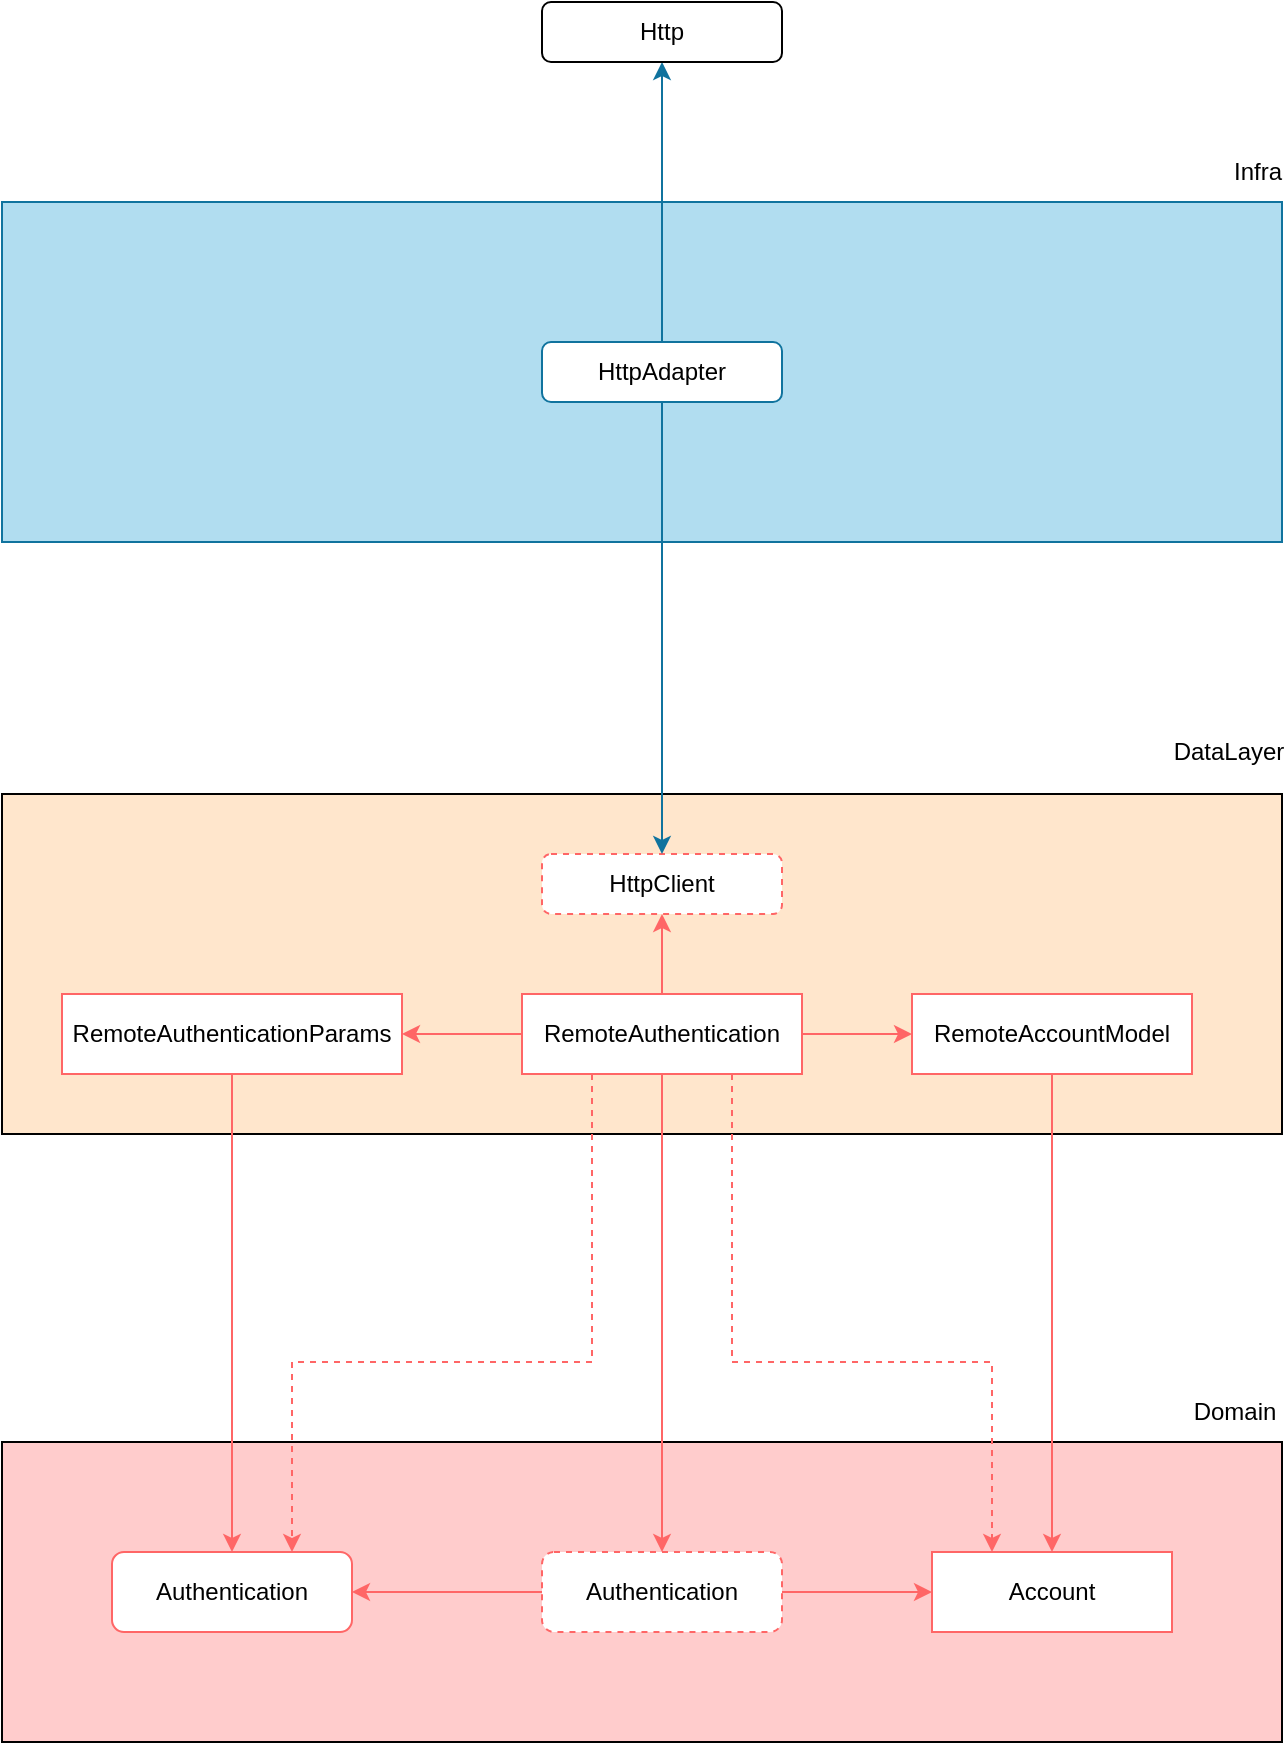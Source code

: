 <mxfile>
    <diagram id="STYTBFTI59UFgUXPEAOC" name="Page-1">
        <mxGraphModel dx="204" dy="1376" grid="1" gridSize="10" guides="1" tooltips="1" connect="1" arrows="1" fold="1" page="1" pageScale="1" pageWidth="827" pageHeight="1169" math="0" shadow="0">
            <root>
                <mxCell id="0"/>
                <mxCell id="1" parent="0"/>
                <mxCell id="2" value="" style="rounded=0;whiteSpace=wrap;html=1;fillColor=#FFE6CC;" parent="1" vertex="1">
                    <mxGeometry x="93" y="-694" width="640" height="170" as="geometry"/>
                </mxCell>
                <mxCell id="4" value="&lt;font color=&quot;#000000&quot;&gt;HttpClient&lt;/font&gt;" style="rounded=1;whiteSpace=wrap;html=1;dashed=1;fillColor=#FFFFFF;strokeColor=#FF6666;" parent="1" vertex="1">
                    <mxGeometry x="363" y="-664" width="120" height="30" as="geometry"/>
                </mxCell>
                <mxCell id="8" style="edgeStyle=none;html=1;entryX=0.5;entryY=1;entryDx=0;entryDy=0;strokeColor=#FF6666;" parent="1" source="6" target="4" edge="1">
                    <mxGeometry relative="1" as="geometry"/>
                </mxCell>
                <mxCell id="24" style="edgeStyle=none;rounded=0;html=1;exitX=0;exitY=0.5;exitDx=0;exitDy=0;entryX=1;entryY=0.5;entryDx=0;entryDy=0;strokeColor=#FF6666;" edge="1" parent="1" source="6" target="17">
                    <mxGeometry relative="1" as="geometry"/>
                </mxCell>
                <mxCell id="25" style="edgeStyle=none;rounded=0;html=1;strokeColor=#FF6666;" edge="1" parent="1" source="6" target="18">
                    <mxGeometry relative="1" as="geometry"/>
                </mxCell>
                <mxCell id="6" value="&lt;font color=&quot;#000000&quot;&gt;RemoteAuthentication&lt;/font&gt;" style="rounded=0;whiteSpace=wrap;html=1;fillColor=#FFFFFF;strokeColor=#FF6666;" parent="1" vertex="1">
                    <mxGeometry x="353" y="-594" width="140" height="40" as="geometry"/>
                </mxCell>
                <mxCell id="10" value="" style="rounded=0;whiteSpace=wrap;html=1;fillColor=#FFCCCC;" parent="1" vertex="1">
                    <mxGeometry x="93" y="-370" width="640" height="150" as="geometry"/>
                </mxCell>
                <mxCell id="9" value="DataLayer" style="text;html=1;strokeColor=none;fillColor=none;align=center;verticalAlign=middle;whiteSpace=wrap;rounded=0;" parent="1" vertex="1">
                    <mxGeometry x="678" y="-730" width="57" height="30" as="geometry"/>
                </mxCell>
                <mxCell id="16" style="edgeStyle=none;html=1;exitX=1;exitY=0.5;exitDx=0;exitDy=0;entryX=0;entryY=0.5;entryDx=0;entryDy=0;strokeColor=#FF6666;" parent="1" source="11" target="12" edge="1">
                    <mxGeometry relative="1" as="geometry"/>
                </mxCell>
                <mxCell id="27" style="edgeStyle=none;rounded=0;html=1;entryX=1;entryY=0.5;entryDx=0;entryDy=0;strokeColor=#FF6666;" edge="1" parent="1" source="11" target="19">
                    <mxGeometry relative="1" as="geometry"/>
                </mxCell>
                <mxCell id="11" value="&lt;font color=&quot;#000000&quot;&gt;Authentication&lt;/font&gt;" style="rounded=1;whiteSpace=wrap;html=1;strokeColor=#FF6666;fillColor=#FFFFFF;dashed=1;" parent="1" vertex="1">
                    <mxGeometry x="363" y="-315" width="120" height="40" as="geometry"/>
                </mxCell>
                <mxCell id="12" value="&lt;font color=&quot;#000000&quot;&gt;Account&lt;/font&gt;" style="rounded=0;whiteSpace=wrap;html=1;fillColor=#FFFFFF;strokeColor=#FF6666;" parent="1" vertex="1">
                    <mxGeometry x="558" y="-315" width="120" height="40" as="geometry"/>
                </mxCell>
                <mxCell id="14" style="edgeStyle=none;html=1;exitX=0.75;exitY=1;exitDx=0;exitDy=0;entryX=0.25;entryY=0;entryDx=0;entryDy=0;strokeColor=#FF6666;rounded=0;dashed=1;" parent="1" source="6" target="12" edge="1">
                    <mxGeometry relative="1" as="geometry">
                        <Array as="points">
                            <mxPoint x="458" y="-410"/>
                            <mxPoint x="588" y="-410"/>
                        </Array>
                    </mxGeometry>
                </mxCell>
                <mxCell id="15" value="Domain" style="text;html=1;strokeColor=none;fillColor=none;align=center;verticalAlign=middle;whiteSpace=wrap;rounded=0;" parent="1" vertex="1">
                    <mxGeometry x="686" y="-400" width="47" height="30" as="geometry"/>
                </mxCell>
                <mxCell id="22" style="edgeStyle=none;rounded=0;html=1;exitX=0.25;exitY=1;exitDx=0;exitDy=0;entryX=0.75;entryY=0;entryDx=0;entryDy=0;dashed=1;strokeColor=#FF6666;" edge="1" parent="1" source="6" target="19">
                    <mxGeometry relative="1" as="geometry">
                        <Array as="points">
                            <mxPoint x="388" y="-410"/>
                            <mxPoint x="238" y="-410"/>
                        </Array>
                    </mxGeometry>
                </mxCell>
                <mxCell id="23" style="edgeStyle=none;rounded=0;html=1;strokeColor=#FF6666;" edge="1" parent="1" source="17" target="19">
                    <mxGeometry relative="1" as="geometry"/>
                </mxCell>
                <mxCell id="17" value="&lt;font color=&quot;#000000&quot;&gt;RemoteAuthenticationParams&lt;/font&gt;" style="rounded=0;whiteSpace=wrap;html=1;fillColor=#FFFFFF;strokeColor=#FF6666;" vertex="1" parent="1">
                    <mxGeometry x="123" y="-594" width="170" height="40" as="geometry"/>
                </mxCell>
                <mxCell id="26" style="edgeStyle=none;rounded=0;html=1;exitX=0.5;exitY=1;exitDx=0;exitDy=0;strokeColor=#FF6666;" edge="1" parent="1" source="18" target="12">
                    <mxGeometry relative="1" as="geometry"/>
                </mxCell>
                <mxCell id="18" value="&lt;font color=&quot;#000000&quot;&gt;RemoteAccountModel&lt;/font&gt;" style="rounded=0;whiteSpace=wrap;html=1;fillColor=#FFFFFF;strokeColor=#FF6666;" vertex="1" parent="1">
                    <mxGeometry x="548" y="-594" width="140" height="40" as="geometry"/>
                </mxCell>
                <mxCell id="19" value="&lt;font color=&quot;#000000&quot;&gt;Authentication&lt;/font&gt;" style="rounded=1;whiteSpace=wrap;html=1;strokeColor=#FF6666;fillColor=#FFFFFF;" vertex="1" parent="1">
                    <mxGeometry x="148" y="-315" width="120" height="40" as="geometry"/>
                </mxCell>
                <mxCell id="20" style="edgeStyle=none;html=1;exitX=0.5;exitY=1;exitDx=0;exitDy=0;entryX=0.5;entryY=0;entryDx=0;entryDy=0;fillColor=#d80073;strokeColor=#FF6666;" edge="1" parent="1" source="6" target="11">
                    <mxGeometry relative="1" as="geometry"/>
                </mxCell>
                <mxCell id="28" value="" style="rounded=0;whiteSpace=wrap;html=1;fillColor=#b1ddf0;strokeColor=#10739E;" vertex="1" parent="1">
                    <mxGeometry x="93" y="-990" width="640" height="170" as="geometry"/>
                </mxCell>
                <mxCell id="39" style="edgeStyle=none;rounded=0;html=1;exitX=0.5;exitY=1;exitDx=0;exitDy=0;strokeColor=#10739E;" edge="1" parent="1" source="29" target="4">
                    <mxGeometry relative="1" as="geometry"/>
                </mxCell>
                <mxCell id="40" style="edgeStyle=none;rounded=0;html=1;exitX=0.5;exitY=0;exitDx=0;exitDy=0;entryX=0.5;entryY=1;entryDx=0;entryDy=0;strokeColor=#10739E;" edge="1" parent="1" source="29" target="37">
                    <mxGeometry relative="1" as="geometry"/>
                </mxCell>
                <mxCell id="29" value="&lt;font color=&quot;#000000&quot;&gt;HttpAdapter&lt;/font&gt;" style="rounded=1;whiteSpace=wrap;html=1;fillColor=#FFFFFF;strokeColor=#10739E;" vertex="1" parent="1">
                    <mxGeometry x="363" y="-920" width="120" height="30" as="geometry"/>
                </mxCell>
                <mxCell id="34" value="Infra" style="text;html=1;strokeColor=none;fillColor=none;align=center;verticalAlign=middle;whiteSpace=wrap;rounded=0;" vertex="1" parent="1">
                    <mxGeometry x="709" y="-1020" width="24" height="30" as="geometry"/>
                </mxCell>
                <mxCell id="37" value="&lt;font color=&quot;#000000&quot;&gt;Http&lt;/font&gt;" style="rounded=1;whiteSpace=wrap;html=1;fillColor=#FFFFFF;strokeColor=#000000;" vertex="1" parent="1">
                    <mxGeometry x="363" y="-1090" width="120" height="30" as="geometry"/>
                </mxCell>
            </root>
        </mxGraphModel>
    </diagram>
</mxfile>